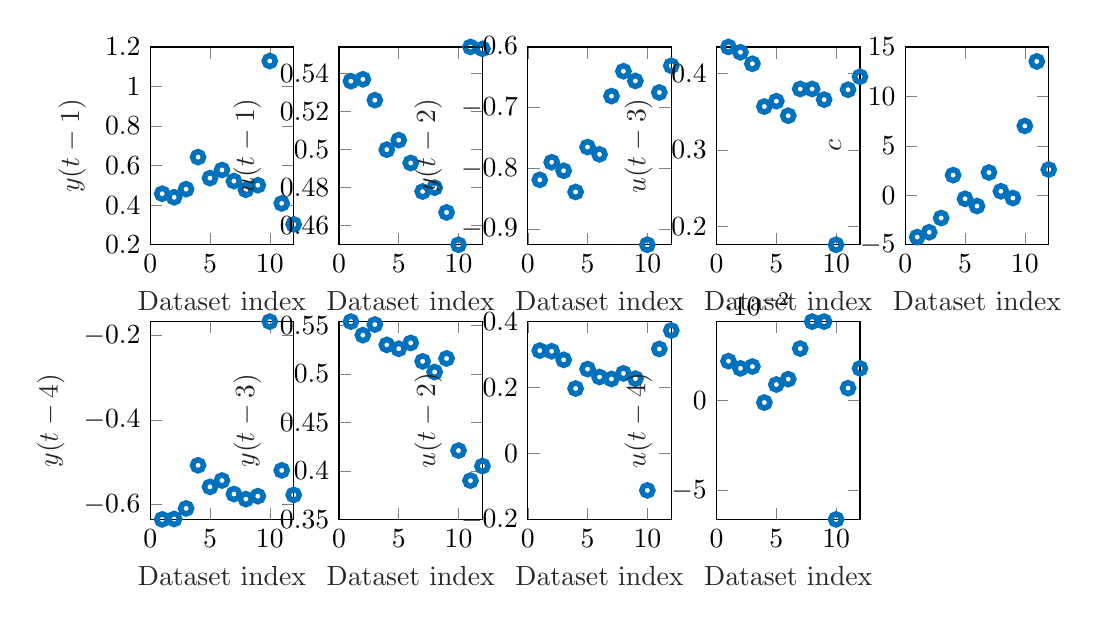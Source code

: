 % This file was created by matlab2tikz.
%
\definecolor{mycolor1}{rgb}{0.0,0.447,0.741}%
%
\begin{tikzpicture}

\begin{axis}[%
width=1.822cm,
height=2.512cm,
at={(0cm,3.488cm)},
scale only axis,
xmin=0,
xmax=12,
xlabel style={font=\color{white!15!black}},
xlabel={Dataset index},
ymin=0.2,
ymax=1.2,
ylabel style={font=\color{white!15!black}},
ylabel={$y(t-1)$},
axis background/.style={fill=white}
]
\addplot [color=mycolor1, line width=2.0pt, draw=none, mark=o, mark options={solid, mycolor1}, forget plot]
  table[row sep=crcr]{%
1	0.458\\
2	0.44\\
3	0.481\\
4	0.643\\
5	0.537\\
6	0.578\\
7	0.522\\
8	0.478\\
9	0.501\\
10	1.129\\
11	0.409\\
12	0.303\\
};
\end{axis}

\begin{axis}[%
width=1.822cm,
height=2.512cm,
at={(2.397cm,3.488cm)},
scale only axis,
xmin=0,
xmax=12,
xlabel style={font=\color{white!15!black}},
xlabel={Dataset index},
ymin=0.45,
ymax=0.554,
ylabel style={font=\color{white!15!black}},
ylabel={$u(t-1)$},
axis background/.style={fill=white}
]
\addplot [color=mycolor1, line width=2.0pt, draw=none, mark=o, mark options={solid, mycolor1}, forget plot]
  table[row sep=crcr]{%
1	0.536\\
2	0.537\\
3	0.526\\
4	0.5\\
5	0.505\\
6	0.493\\
7	0.478\\
8	0.48\\
9	0.467\\
10	0.45\\
11	0.554\\
12	0.553\\
};
\end{axis}

\begin{axis}[%
width=1.822cm,
height=2.512cm,
at={(4.795cm,3.488cm)},
scale only axis,
xmin=0,
xmax=12,
xlabel style={font=\color{white!15!black}},
xlabel={Dataset index},
ymin=-0.926,
ymax=-0.6,
ylabel style={font=\color{white!15!black}},
ylabel={$y(t-2)$},
axis background/.style={fill=white}
]
\addplot [color=mycolor1, line width=2.0pt, draw=none, mark=o, mark options={solid, mycolor1}, forget plot]
  table[row sep=crcr]{%
1	-0.819\\
2	-0.79\\
3	-0.804\\
4	-0.839\\
5	-0.765\\
6	-0.777\\
7	-0.681\\
8	-0.64\\
9	-0.656\\
10	-0.926\\
11	-0.675\\
12	-0.631\\
};
\end{axis}

\begin{axis}[%
width=1.822cm,
height=2.512cm,
at={(7.192cm,3.488cm)},
scale only axis,
xmin=0,
xmax=12,
xlabel style={font=\color{white!15!black}},
xlabel={Dataset index},
ymin=0.176,
ymax=0.435,
ylabel style={font=\color{white!15!black}},
ylabel={$u(t-3)$},
axis background/.style={fill=white}
]
\addplot [color=mycolor1, line width=2.0pt, draw=none, mark=o, mark options={solid, mycolor1}, forget plot]
  table[row sep=crcr]{%
1	0.435\\
2	0.428\\
3	0.413\\
4	0.357\\
5	0.364\\
6	0.345\\
7	0.38\\
8	0.38\\
9	0.366\\
10	0.176\\
11	0.379\\
12	0.396\\
};
\end{axis}

\begin{axis}[%
width=1.822cm,
height=2.512cm,
at={(9.589cm,3.488cm)},
scale only axis,
xmin=0,
xmax=12,
xlabel style={font=\color{white!15!black}},
xlabel={Dataset index},
ymin=-5,
ymax=15,
ylabel style={font=\color{white!15!black}},
ylabel={$c$},
axis background/.style={fill=white}
]
\addplot [color=mycolor1, line width=2.0pt, draw=none, mark=o, mark options={solid, mycolor1}, forget plot]
  table[row sep=crcr]{%
1	-4.229\\
2	-3.735\\
3	-2.295\\
4	2.041\\
5	-0.355\\
6	-1.087\\
7	2.304\\
8	0.41\\
9	-0.276\\
10	7.012\\
11	13.541\\
12	2.603\\
};
\end{axis}

\begin{axis}[%
width=1.822cm,
height=2.512cm,
at={(0cm,0cm)},
scale only axis,
xmin=0,
xmax=12,
xlabel style={font=\color{white!15!black}},
xlabel={Dataset index},
ymin=-0.635,
ymax=-0.167,
ylabel style={font=\color{white!15!black}},
ylabel={$y(t-4)$},
axis background/.style={fill=white}
]
\addplot [color=mycolor1, line width=2.0pt, draw=none, mark=o, mark options={solid, mycolor1}, forget plot]
  table[row sep=crcr]{%
1	-0.635\\
2	-0.634\\
3	-0.609\\
4	-0.507\\
5	-0.558\\
6	-0.543\\
7	-0.575\\
8	-0.587\\
9	-0.58\\
10	-0.167\\
11	-0.519\\
12	-0.577\\
};
\end{axis}

\begin{axis}[%
width=1.822cm,
height=2.512cm,
at={(2.397cm,0cm)},
scale only axis,
xmin=0,
xmax=12,
xlabel style={font=\color{white!15!black}},
xlabel={Dataset index},
ymin=0.35,
ymax=0.554,
ylabel style={font=\color{white!15!black}},
ylabel={$y(t-3)$},
axis background/.style={fill=white}
]
\addplot [color=mycolor1, line width=2.0pt, draw=none, mark=o, mark options={solid, mycolor1}, forget plot]
  table[row sep=crcr]{%
1	0.554\\
2	0.54\\
3	0.551\\
4	0.53\\
5	0.526\\
6	0.532\\
7	0.513\\
8	0.502\\
9	0.516\\
10	0.421\\
11	0.39\\
12	0.405\\
};
\end{axis}

\begin{axis}[%
width=1.822cm,
height=2.512cm,
at={(4.795cm,0cm)},
scale only axis,
xmin=0,
xmax=12,
xlabel style={font=\color{white!15!black}},
xlabel={Dataset index},
ymin=-0.2,
ymax=0.4,
ylabel style={font=\color{white!15!black}},
ylabel={$u(t-2)$},
axis background/.style={fill=white}
]
\addplot [color=mycolor1, line width=2.0pt, draw=none, mark=o, mark options={solid, mycolor1}, forget plot]
  table[row sep=crcr]{%
1	0.312\\
2	0.31\\
3	0.284\\
4	0.197\\
5	0.256\\
6	0.232\\
7	0.226\\
8	0.243\\
9	0.227\\
10	-0.112\\
11	0.317\\
12	0.373\\
};
\end{axis}

\begin{axis}[%
width=1.822cm,
height=2.512cm,
at={(7.192cm,0cm)},
scale only axis,
xmin=0,
xmax=12,
xlabel style={font=\color{white!15!black}},
xlabel={Dataset index},
ymin=-0.066,
ymax=0.044,
ylabel style={font=\color{white!15!black}},
ylabel={$u(t-4)$},
axis background/.style={fill=white}
]
\addplot [color=mycolor1, line width=2.0pt, draw=none, mark=o, mark options={solid, mycolor1}, forget plot]
  table[row sep=crcr]{%
1	0.022\\
2	0.018\\
3	0.019\\
4	-0.001\\
5	0.009\\
6	0.012\\
7	0.029\\
8	0.044\\
9	0.044\\
10	-0.066\\
11	0.007\\
12	0.018\\
};
\end{axis}
\end{tikzpicture}%